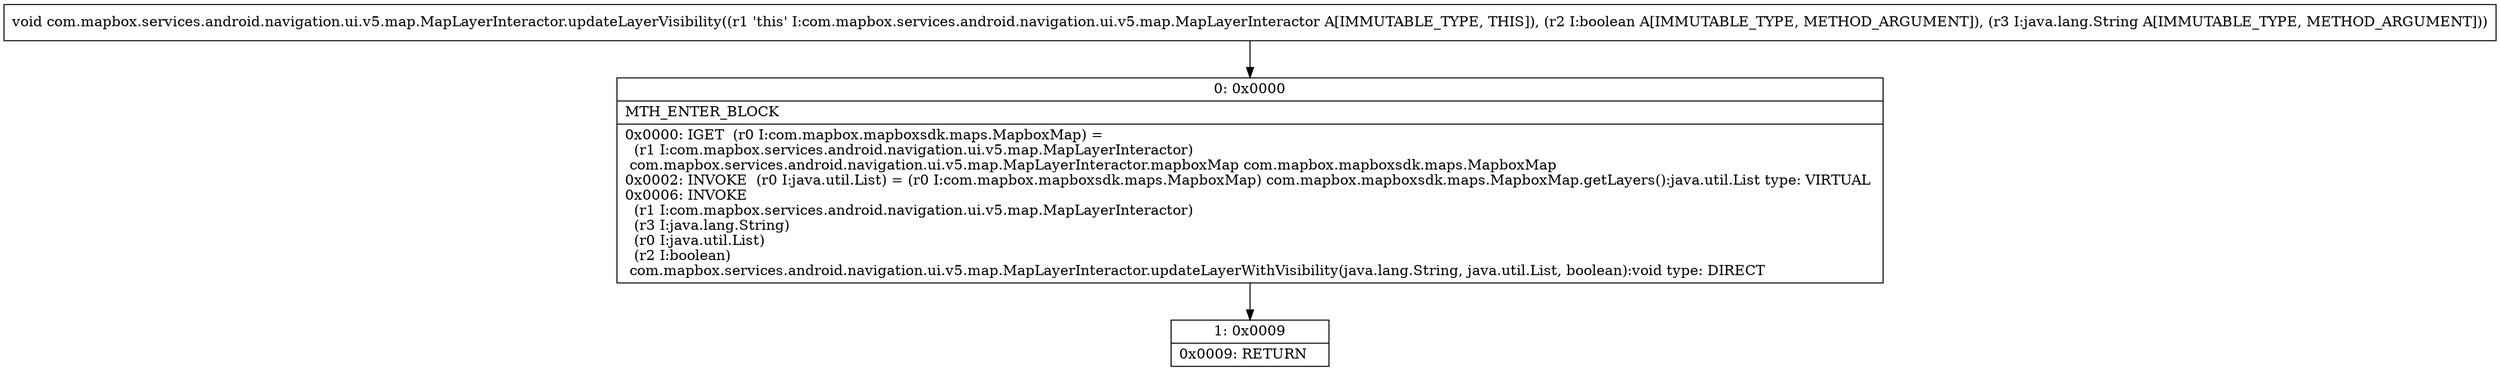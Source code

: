 digraph "CFG forcom.mapbox.services.android.navigation.ui.v5.map.MapLayerInteractor.updateLayerVisibility(ZLjava\/lang\/String;)V" {
Node_0 [shape=record,label="{0\:\ 0x0000|MTH_ENTER_BLOCK\l|0x0000: IGET  (r0 I:com.mapbox.mapboxsdk.maps.MapboxMap) = \l  (r1 I:com.mapbox.services.android.navigation.ui.v5.map.MapLayerInteractor)\l com.mapbox.services.android.navigation.ui.v5.map.MapLayerInteractor.mapboxMap com.mapbox.mapboxsdk.maps.MapboxMap \l0x0002: INVOKE  (r0 I:java.util.List) = (r0 I:com.mapbox.mapboxsdk.maps.MapboxMap) com.mapbox.mapboxsdk.maps.MapboxMap.getLayers():java.util.List type: VIRTUAL \l0x0006: INVOKE  \l  (r1 I:com.mapbox.services.android.navigation.ui.v5.map.MapLayerInteractor)\l  (r3 I:java.lang.String)\l  (r0 I:java.util.List)\l  (r2 I:boolean)\l com.mapbox.services.android.navigation.ui.v5.map.MapLayerInteractor.updateLayerWithVisibility(java.lang.String, java.util.List, boolean):void type: DIRECT \l}"];
Node_1 [shape=record,label="{1\:\ 0x0009|0x0009: RETURN   \l}"];
MethodNode[shape=record,label="{void com.mapbox.services.android.navigation.ui.v5.map.MapLayerInteractor.updateLayerVisibility((r1 'this' I:com.mapbox.services.android.navigation.ui.v5.map.MapLayerInteractor A[IMMUTABLE_TYPE, THIS]), (r2 I:boolean A[IMMUTABLE_TYPE, METHOD_ARGUMENT]), (r3 I:java.lang.String A[IMMUTABLE_TYPE, METHOD_ARGUMENT])) }"];
MethodNode -> Node_0;
Node_0 -> Node_1;
}

